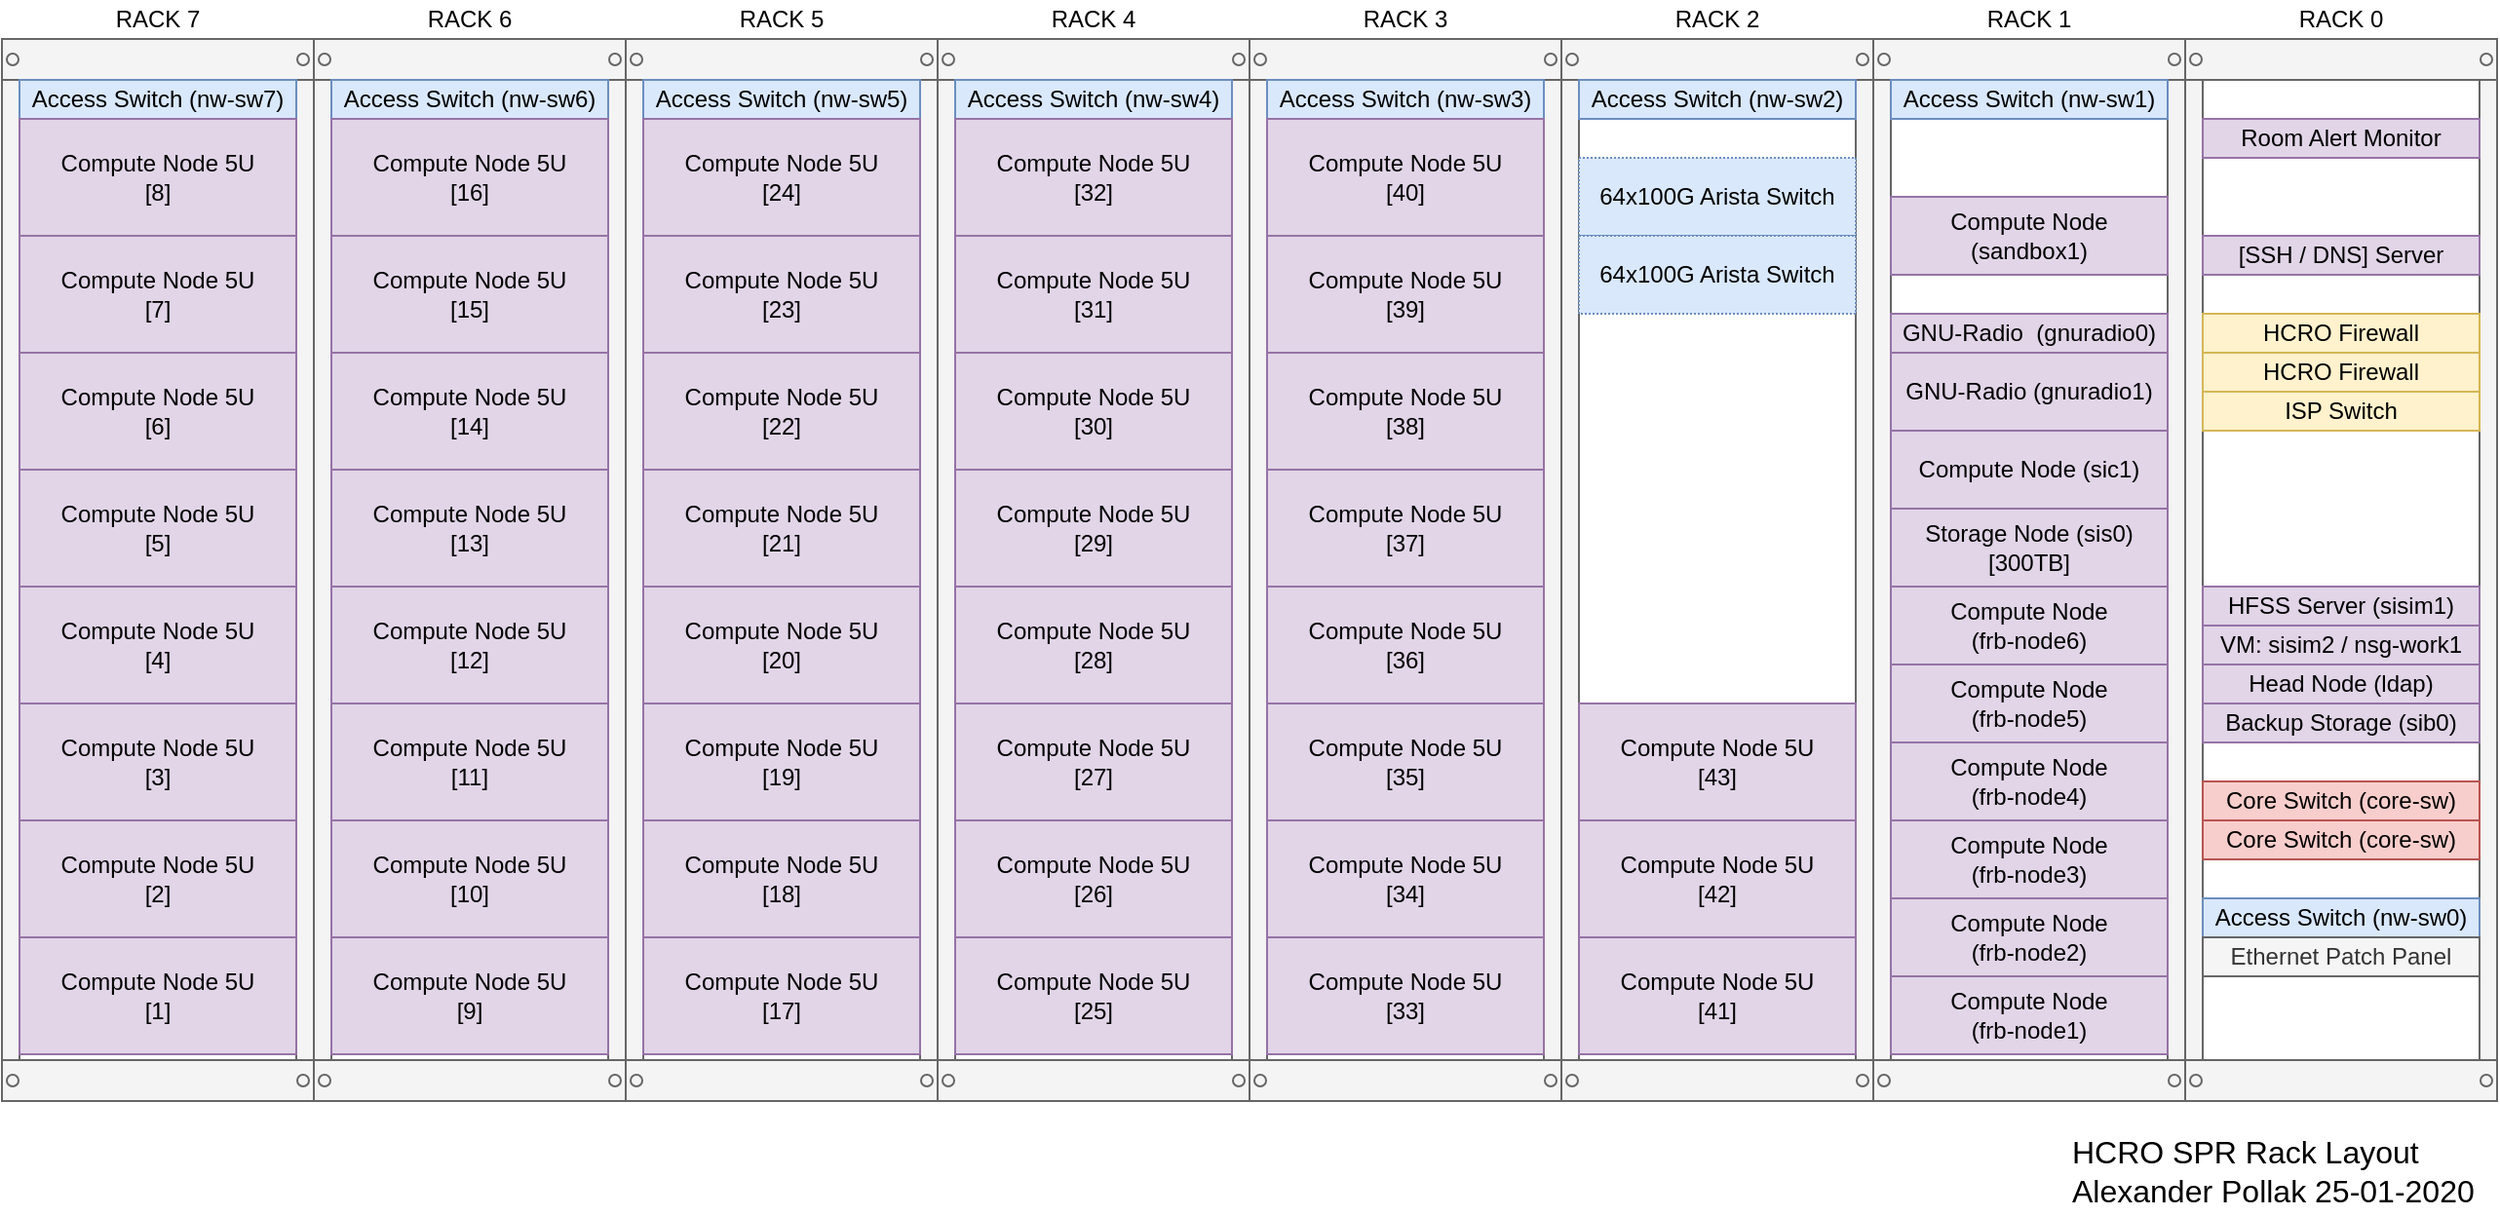 <mxfile version="14.1.8" type="device"><diagram id="acVlcwg54Op8fTkylgdc" name="Page-1"><mxGraphModel dx="1630" dy="1038" grid="1" gridSize="5" guides="1" tooltips="1" connect="1" arrows="1" fold="1" page="1" pageScale="1" pageWidth="1300" pageHeight="700" math="0" shadow="0"><root><mxCell id="0"/><mxCell id="1" parent="0"/><mxCell id="pl-7MKPq9duxqX2L7ix8-50" value="" style="strokeColor=#666666;html=1;verticalLabelPosition=bottom;labelBackgroundColor=#ffffff;verticalAlign=top;outlineConnect=0;shadow=0;dashed=0;shape=mxgraph.rackGeneral.container;fillColor2=#f4f4f4;container=1;collapsible=0;childLayout=rack;allowGaps=1;marginLeft=9;marginRight=9;marginTop=21;marginBottom=22;textColor=#666666;numDisp=off;align=left;" parent="1" vertex="1"><mxGeometry x="160" y="40" width="160" height="545" as="geometry"/></mxCell><mxCell id="UvotkjLp0H2UKWffZl4T-34" value="Access Switch (nw-sw6)" style="rounded=0;whiteSpace=wrap;html=1;fillColor=#dae8fc;strokeColor=#6c8ebf;" vertex="1" parent="pl-7MKPq9duxqX2L7ix8-50"><mxGeometry x="9" y="21" width="142" height="20" as="geometry"/></mxCell><mxCell id="UvotkjLp0H2UKWffZl4T-11" value="Compute Node 5U&lt;br&gt;[16]" style="rounded=0;whiteSpace=wrap;html=1;fillColor=#e1d5e7;strokeColor=#9673a6;" vertex="1" parent="pl-7MKPq9duxqX2L7ix8-50"><mxGeometry x="9" y="41" width="142" height="60" as="geometry"/></mxCell><mxCell id="UvotkjLp0H2UKWffZl4T-49" value="Compute Node 5U&lt;br&gt;[15]" style="rounded=0;whiteSpace=wrap;html=1;fillColor=#e1d5e7;strokeColor=#9673a6;" vertex="1" parent="pl-7MKPq9duxqX2L7ix8-50"><mxGeometry x="9" y="101" width="142" height="60" as="geometry"/></mxCell><mxCell id="UvotkjLp0H2UKWffZl4T-48" value="Compute Node 5U&lt;br&gt;[14]" style="rounded=0;whiteSpace=wrap;html=1;fillColor=#e1d5e7;strokeColor=#9673a6;" vertex="1" parent="pl-7MKPq9duxqX2L7ix8-50"><mxGeometry x="9" y="161" width="142" height="60" as="geometry"/></mxCell><mxCell id="UvotkjLp0H2UKWffZl4T-47" value="Compute Node 5U&lt;br&gt;[13]" style="rounded=0;whiteSpace=wrap;html=1;fillColor=#e1d5e7;strokeColor=#9673a6;" vertex="1" parent="pl-7MKPq9duxqX2L7ix8-50"><mxGeometry x="9" y="221" width="142" height="60" as="geometry"/></mxCell><mxCell id="UvotkjLp0H2UKWffZl4T-46" value="Compute Node 5U&lt;br&gt;[12]" style="rounded=0;whiteSpace=wrap;html=1;fillColor=#e1d5e7;strokeColor=#9673a6;" vertex="1" parent="pl-7MKPq9duxqX2L7ix8-50"><mxGeometry x="9" y="281" width="142" height="60" as="geometry"/></mxCell><mxCell id="UvotkjLp0H2UKWffZl4T-45" value="Compute Node 5U&lt;br&gt;[11]" style="rounded=0;whiteSpace=wrap;html=1;fillColor=#e1d5e7;strokeColor=#9673a6;" vertex="1" parent="pl-7MKPq9duxqX2L7ix8-50"><mxGeometry x="9" y="341" width="142" height="60" as="geometry"/></mxCell><mxCell id="UvotkjLp0H2UKWffZl4T-44" value="Compute Node 5U&lt;br&gt;[10]" style="rounded=0;whiteSpace=wrap;html=1;fillColor=#e1d5e7;strokeColor=#9673a6;" vertex="1" parent="pl-7MKPq9duxqX2L7ix8-50"><mxGeometry x="9" y="401" width="142" height="60" as="geometry"/></mxCell><mxCell id="UvotkjLp0H2UKWffZl4T-43" value="Compute Node 5U&lt;br&gt;[9]" style="rounded=0;whiteSpace=wrap;html=1;fillColor=#e1d5e7;strokeColor=#9673a6;" vertex="1" parent="pl-7MKPq9duxqX2L7ix8-50"><mxGeometry x="9" y="461" width="142" height="60" as="geometry"/></mxCell><mxCell id="pl-7MKPq9duxqX2L7ix8-52" value="" style="strokeColor=#666666;html=1;verticalLabelPosition=bottom;labelBackgroundColor=#ffffff;verticalAlign=top;outlineConnect=0;shadow=0;dashed=0;shape=mxgraph.rackGeneral.container;fillColor2=#f4f4f4;container=1;collapsible=0;childLayout=rack;allowGaps=1;marginLeft=9;marginRight=9;marginTop=21;marginBottom=22;textColor=#666666;numDisp=off;align=left;" parent="1" vertex="1"><mxGeometry x="800" y="40" width="160" height="545" as="geometry"/></mxCell><mxCell id="Iebf_8mehRevrUUTyz5r-128" value="Access Switch (nw-sw2)" style="rounded=0;whiteSpace=wrap;html=1;fillColor=#dae8fc;strokeColor=#6c8ebf;" parent="pl-7MKPq9duxqX2L7ix8-52" vertex="1"><mxGeometry x="9" y="21" width="142" height="20" as="geometry"/></mxCell><mxCell id="UvotkjLp0H2UKWffZl4T-32" value="64x100G Arista Switch" style="rounded=0;whiteSpace=wrap;html=1;fillColor=#dae8fc;strokeColor=#6c8ebf;dashed=1;dashPattern=1 1;" vertex="1" parent="pl-7MKPq9duxqX2L7ix8-52"><mxGeometry x="9" y="61" width="142" height="40" as="geometry"/></mxCell><mxCell id="Iebf_8mehRevrUUTyz5r-125" value="64x100G Arista Switch" style="rounded=0;whiteSpace=wrap;html=1;fillColor=#dae8fc;strokeColor=#6c8ebf;dashed=1;dashPattern=1 1;" parent="pl-7MKPq9duxqX2L7ix8-52" vertex="1"><mxGeometry x="9" y="101" width="142" height="40" as="geometry"/></mxCell><mxCell id="UvotkjLp0H2UKWffZl4T-53" value="Compute Node 5U&lt;br&gt;[43]" style="rounded=0;whiteSpace=wrap;html=1;fillColor=#e1d5e7;strokeColor=#9673a6;" vertex="1" parent="pl-7MKPq9duxqX2L7ix8-52"><mxGeometry x="9" y="341" width="142" height="60" as="geometry"/></mxCell><mxCell id="UvotkjLp0H2UKWffZl4T-55" value="Compute Node 5U&lt;br&gt;[41]" style="rounded=0;whiteSpace=wrap;html=1;fillColor=#e1d5e7;strokeColor=#9673a6;" vertex="1" parent="pl-7MKPq9duxqX2L7ix8-52"><mxGeometry x="9" y="461" width="142" height="60" as="geometry"/></mxCell><mxCell id="UvotkjLp0H2UKWffZl4T-54" value="Compute Node 5U&lt;br&gt;[42]" style="rounded=0;whiteSpace=wrap;html=1;fillColor=#e1d5e7;strokeColor=#9673a6;" vertex="1" parent="pl-7MKPq9duxqX2L7ix8-52"><mxGeometry x="9" y="401" width="142" height="60" as="geometry"/></mxCell><mxCell id="Iebf_8mehRevrUUTyz5r-2" value="" style="strokeColor=#666666;html=1;verticalLabelPosition=bottom;labelBackgroundColor=#ffffff;verticalAlign=top;outlineConnect=0;shadow=0;dashed=0;shape=mxgraph.rackGeneral.container;fillColor2=#f4f4f4;container=1;collapsible=0;childLayout=rack;allowGaps=1;marginLeft=9;marginRight=9;marginTop=21;marginBottom=22;textColor=#666666;numDisp=off;align=left;" parent="1" vertex="1"><mxGeometry x="640" y="40" width="160" height="545" as="geometry"/></mxCell><mxCell id="Iebf_8mehRevrUUTyz5r-11" value="Access Switch (nw-sw3)" style="rounded=0;whiteSpace=wrap;html=1;fillColor=#dae8fc;strokeColor=#6c8ebf;" parent="Iebf_8mehRevrUUTyz5r-2" vertex="1"><mxGeometry x="9" y="21" width="142" height="20" as="geometry"/></mxCell><mxCell id="UvotkjLp0H2UKWffZl4T-10" value="Compute Node 5U&lt;br&gt;[40]" style="rounded=0;whiteSpace=wrap;html=1;fillColor=#e1d5e7;strokeColor=#9673a6;" vertex="1" parent="Iebf_8mehRevrUUTyz5r-2"><mxGeometry x="9" y="41" width="142" height="60" as="geometry"/></mxCell><mxCell id="UvotkjLp0H2UKWffZl4T-8" value="Compute Node 5U&lt;br&gt;[38]" style="rounded=0;whiteSpace=wrap;html=1;fillColor=#e1d5e7;strokeColor=#9673a6;" vertex="1" parent="Iebf_8mehRevrUUTyz5r-2"><mxGeometry x="9" y="161" width="142" height="60" as="geometry"/></mxCell><mxCell id="UvotkjLp0H2UKWffZl4T-9" value="Compute Node 5U&lt;br&gt;[39]" style="rounded=0;whiteSpace=wrap;html=1;fillColor=#e1d5e7;strokeColor=#9673a6;" vertex="1" parent="Iebf_8mehRevrUUTyz5r-2"><mxGeometry x="9" y="101" width="142" height="60" as="geometry"/></mxCell><mxCell id="UvotkjLp0H2UKWffZl4T-7" value="Compute Node 5U&lt;br&gt;[37]" style="rounded=0;whiteSpace=wrap;html=1;fillColor=#e1d5e7;strokeColor=#9673a6;" vertex="1" parent="Iebf_8mehRevrUUTyz5r-2"><mxGeometry x="9" y="221" width="142" height="60" as="geometry"/></mxCell><mxCell id="UvotkjLp0H2UKWffZl4T-6" value="Compute Node 5U&lt;br&gt;[36]" style="rounded=0;whiteSpace=wrap;html=1;fillColor=#e1d5e7;strokeColor=#9673a6;" vertex="1" parent="Iebf_8mehRevrUUTyz5r-2"><mxGeometry x="9" y="281" width="142" height="60" as="geometry"/></mxCell><mxCell id="UvotkjLp0H2UKWffZl4T-5" value="Compute Node 5U&lt;br&gt;[35]" style="rounded=0;whiteSpace=wrap;html=1;fillColor=#e1d5e7;strokeColor=#9673a6;" vertex="1" parent="Iebf_8mehRevrUUTyz5r-2"><mxGeometry x="9" y="341" width="142" height="60" as="geometry"/></mxCell><mxCell id="UvotkjLp0H2UKWffZl4T-4" value="Compute Node 5U&lt;br&gt;[34]" style="rounded=0;whiteSpace=wrap;html=1;fillColor=#e1d5e7;strokeColor=#9673a6;" vertex="1" parent="Iebf_8mehRevrUUTyz5r-2"><mxGeometry x="9" y="401" width="142" height="60" as="geometry"/></mxCell><mxCell id="UvotkjLp0H2UKWffZl4T-1" value="Compute Node 5U&lt;br&gt;[33]" style="rounded=0;whiteSpace=wrap;html=1;fillColor=#e1d5e7;strokeColor=#9673a6;" vertex="1" parent="Iebf_8mehRevrUUTyz5r-2"><mxGeometry x="9" y="461" width="142" height="60" as="geometry"/></mxCell><mxCell id="Iebf_8mehRevrUUTyz5r-6" value="" style="strokeColor=#666666;html=1;verticalLabelPosition=bottom;labelBackgroundColor=#ffffff;verticalAlign=top;outlineConnect=0;shadow=0;dashed=0;shape=mxgraph.rackGeneral.container;fillColor2=#f4f4f4;container=1;collapsible=0;childLayout=rack;allowGaps=1;marginLeft=9;marginRight=9;marginTop=21;marginBottom=22;textColor=#666666;numDisp=off;align=left;" parent="1" vertex="1"><mxGeometry x="960" y="40" width="160" height="545" as="geometry"/></mxCell><mxCell id="Iebf_8mehRevrUUTyz5r-124" value="Access Switch (nw-sw1)" style="rounded=0;whiteSpace=wrap;html=1;fillColor=#dae8fc;strokeColor=#6c8ebf;" parent="Iebf_8mehRevrUUTyz5r-6" vertex="1"><mxGeometry x="9" y="21" width="142" height="20" as="geometry"/></mxCell><mxCell id="pl-7MKPq9duxqX2L7ix8-56" value="Compute Node (sandbox1)" style="rounded=0;whiteSpace=wrap;html=1;fillColor=#e1d5e7;strokeColor=#9673a6;" parent="Iebf_8mehRevrUUTyz5r-6" vertex="1"><mxGeometry x="9" y="81" width="142" height="40" as="geometry"/></mxCell><mxCell id="Iebf_8mehRevrUUTyz5r-9" value="GNU-Radio&amp;nbsp; (gnuradio0)" style="rounded=0;whiteSpace=wrap;html=1;fillColor=#e1d5e7;strokeColor=#9673a6;" parent="Iebf_8mehRevrUUTyz5r-6" vertex="1"><mxGeometry x="9" y="141" width="142" height="20" as="geometry"/></mxCell><mxCell id="Iebf_8mehRevrUUTyz5r-13" value="GNU-Radio (gnuradio1)" style="rounded=0;whiteSpace=wrap;html=1;fillColor=#e1d5e7;strokeColor=#9673a6;" parent="Iebf_8mehRevrUUTyz5r-6" vertex="1"><mxGeometry x="9" y="161" width="142" height="40" as="geometry"/></mxCell><mxCell id="Iebf_8mehRevrUUTyz5r-8" value="Compute Node (sic1)" style="rounded=0;whiteSpace=wrap;html=1;fillColor=#e1d5e7;strokeColor=#9673a6;" parent="Iebf_8mehRevrUUTyz5r-6" vertex="1"><mxGeometry x="9" y="201" width="142" height="40" as="geometry"/></mxCell><mxCell id="Iebf_8mehRevrUUTyz5r-129" value="Storage Node (sis0)&lt;br&gt;[300TB]" style="rounded=0;whiteSpace=wrap;html=1;fillColor=#e1d5e7;strokeColor=#9673a6;" parent="Iebf_8mehRevrUUTyz5r-6" vertex="1"><mxGeometry x="9" y="241" width="142" height="40" as="geometry"/></mxCell><mxCell id="pl-7MKPq9duxqX2L7ix8-62" value="Compute Node&lt;br&gt;(frb-node6)" style="rounded=0;whiteSpace=wrap;html=1;fillColor=#e1d5e7;strokeColor=#9673a6;" parent="Iebf_8mehRevrUUTyz5r-6" vertex="1"><mxGeometry x="9" y="281" width="142" height="40" as="geometry"/></mxCell><mxCell id="pl-7MKPq9duxqX2L7ix8-61" value="Compute Node&lt;br&gt;(frb-node5)" style="rounded=0;whiteSpace=wrap;html=1;fillColor=#e1d5e7;strokeColor=#9673a6;" parent="Iebf_8mehRevrUUTyz5r-6" vertex="1"><mxGeometry x="9" y="321" width="142" height="40" as="geometry"/></mxCell><mxCell id="pl-7MKPq9duxqX2L7ix8-60" value="Compute Node&lt;br&gt;(frb-node4)" style="rounded=0;whiteSpace=wrap;html=1;fillColor=#e1d5e7;strokeColor=#9673a6;" parent="Iebf_8mehRevrUUTyz5r-6" vertex="1"><mxGeometry x="9" y="361" width="142" height="40" as="geometry"/></mxCell><mxCell id="pl-7MKPq9duxqX2L7ix8-59" value="Compute Node&lt;br&gt;(frb-node3)" style="rounded=0;whiteSpace=wrap;html=1;fillColor=#e1d5e7;strokeColor=#9673a6;" parent="Iebf_8mehRevrUUTyz5r-6" vertex="1"><mxGeometry x="9" y="401" width="142" height="40" as="geometry"/></mxCell><mxCell id="pl-7MKPq9duxqX2L7ix8-58" value="Compute Node&lt;br&gt;(frb-node2)" style="rounded=0;whiteSpace=wrap;html=1;fillColor=#e1d5e7;strokeColor=#9673a6;" parent="Iebf_8mehRevrUUTyz5r-6" vertex="1"><mxGeometry x="9" y="441" width="142" height="40" as="geometry"/></mxCell><mxCell id="pl-7MKPq9duxqX2L7ix8-57" value="Compute Node&lt;br&gt;(frb-node1)" style="rounded=0;whiteSpace=wrap;html=1;fillColor=#e1d5e7;strokeColor=#9673a6;" parent="Iebf_8mehRevrUUTyz5r-6" vertex="1"><mxGeometry x="9" y="481" width="142" height="40" as="geometry"/></mxCell><mxCell id="pl-7MKPq9duxqX2L7ix8-53" value="" style="strokeColor=#666666;html=1;verticalLabelPosition=bottom;labelBackgroundColor=#ffffff;verticalAlign=top;outlineConnect=0;shadow=0;dashed=0;shape=mxgraph.rackGeneral.container;fillColor2=#f4f4f4;container=1;collapsible=0;childLayout=rack;allowGaps=1;marginLeft=9;marginRight=9;marginTop=21;marginBottom=22;textColor=#666666;numDisp=off;align=left;" parent="1" vertex="1"><mxGeometry x="1120" y="40" width="160" height="545" as="geometry"/></mxCell><mxCell id="Iebf_8mehRevrUUTyz5r-126" value="Room Alert Monitor" style="rounded=0;whiteSpace=wrap;html=1;fillColor=#e1d5e7;strokeColor=#9673a6;" parent="pl-7MKPq9duxqX2L7ix8-53" vertex="1"><mxGeometry x="9" y="41" width="142" height="20" as="geometry"/></mxCell><mxCell id="pl-7MKPq9duxqX2L7ix8-77" value="[SSH / DNS] Server" style="rounded=0;whiteSpace=wrap;html=1;fillColor=#e1d5e7;strokeColor=#9673a6;" parent="pl-7MKPq9duxqX2L7ix8-53" vertex="1"><mxGeometry x="9" y="101" width="142" height="20" as="geometry"/></mxCell><mxCell id="pl-7MKPq9duxqX2L7ix8-78" value="HCRO Firewall" style="rounded=0;whiteSpace=wrap;html=1;fillColor=#fff2cc;strokeColor=#d6b656;" parent="pl-7MKPq9duxqX2L7ix8-53" vertex="1"><mxGeometry x="9" y="141" width="142" height="20" as="geometry"/></mxCell><mxCell id="UvotkjLp0H2UKWffZl4T-52" value="HCRO Firewall" style="rounded=0;whiteSpace=wrap;html=1;fillColor=#fff2cc;strokeColor=#d6b656;" vertex="1" parent="pl-7MKPq9duxqX2L7ix8-53"><mxGeometry x="9" y="161" width="142" height="20" as="geometry"/></mxCell><mxCell id="pl-7MKPq9duxqX2L7ix8-85" value="ISP Switch" style="rounded=0;whiteSpace=wrap;html=1;fillColor=#fff2cc;strokeColor=#d6b656;" parent="pl-7MKPq9duxqX2L7ix8-53" vertex="1"><mxGeometry x="9" y="181" width="142" height="20" as="geometry"/></mxCell><mxCell id="Iebf_8mehRevrUUTyz5r-7" value="HFSS Server (sisim1)" style="rounded=0;whiteSpace=wrap;html=1;fillColor=#e1d5e7;strokeColor=#9673a6;" parent="pl-7MKPq9duxqX2L7ix8-53" vertex="1"><mxGeometry x="9" y="281" width="142" height="20" as="geometry"/></mxCell><mxCell id="Iebf_8mehRevrUUTyz5r-12" value="VM: sisim2 / nsg-work1" style="rounded=0;whiteSpace=wrap;html=1;fillColor=#e1d5e7;strokeColor=#9673a6;" parent="pl-7MKPq9duxqX2L7ix8-53" vertex="1"><mxGeometry x="9" y="301" width="142" height="20" as="geometry"/></mxCell><mxCell id="Iebf_8mehRevrUUTyz5r-121" value="Head Node (ldap)" style="rounded=0;whiteSpace=wrap;html=1;fillColor=#e1d5e7;strokeColor=#9673a6;" parent="pl-7MKPq9duxqX2L7ix8-53" vertex="1"><mxGeometry x="9" y="321" width="142" height="20" as="geometry"/></mxCell><mxCell id="Iebf_8mehRevrUUTyz5r-120" value="Backup Storage (sib0)" style="rounded=0;whiteSpace=wrap;html=1;fillColor=#e1d5e7;strokeColor=#9673a6;" parent="pl-7MKPq9duxqX2L7ix8-53" vertex="1"><mxGeometry x="9" y="341" width="142" height="20" as="geometry"/></mxCell><mxCell id="Iebf_8mehRevrUUTyz5r-119" value="Core Switch (core-sw)" style="rounded=0;whiteSpace=wrap;html=1;fillColor=#f8cecc;strokeColor=#b85450;" parent="pl-7MKPq9duxqX2L7ix8-53" vertex="1"><mxGeometry x="9" y="381" width="142" height="20" as="geometry"/></mxCell><mxCell id="Iebf_8mehRevrUUTyz5r-118" value="Core Switch (core-sw)" style="rounded=0;whiteSpace=wrap;html=1;fillColor=#f8cecc;strokeColor=#b85450;" parent="pl-7MKPq9duxqX2L7ix8-53" vertex="1"><mxGeometry x="9" y="401" width="142" height="20" as="geometry"/></mxCell><mxCell id="Iebf_8mehRevrUUTyz5r-117" value="Access Switch (nw-sw0)" style="rounded=0;whiteSpace=wrap;html=1;fillColor=#dae8fc;strokeColor=#6c8ebf;" parent="pl-7MKPq9duxqX2L7ix8-53" vertex="1"><mxGeometry x="9" y="441" width="142" height="20" as="geometry"/></mxCell><mxCell id="Iebf_8mehRevrUUTyz5r-116" value="Ethernet Patch Panel" style="rounded=0;whiteSpace=wrap;html=1;fillColor=#f5f5f5;strokeColor=#666666;fontColor=#333333;" parent="pl-7MKPq9duxqX2L7ix8-53" vertex="1"><mxGeometry x="9" y="461" width="142" height="20" as="geometry"/></mxCell><mxCell id="Iebf_8mehRevrUUTyz5r-95" value="RACK 0" style="text;html=1;strokeColor=none;fillColor=none;align=center;verticalAlign=middle;whiteSpace=wrap;rounded=0;" parent="1" vertex="1"><mxGeometry x="1129" y="20" width="142" height="20" as="geometry"/></mxCell><mxCell id="Iebf_8mehRevrUUTyz5r-96" value="RACK 1" style="text;html=1;strokeColor=none;fillColor=none;align=center;verticalAlign=middle;whiteSpace=wrap;rounded=0;" parent="1" vertex="1"><mxGeometry x="969" y="20" width="142" height="20" as="geometry"/></mxCell><mxCell id="Iebf_8mehRevrUUTyz5r-97" value="RACK 2" style="text;html=1;strokeColor=none;fillColor=none;align=center;verticalAlign=middle;whiteSpace=wrap;rounded=0;" parent="1" vertex="1"><mxGeometry x="809" y="20" width="142" height="20" as="geometry"/></mxCell><mxCell id="Iebf_8mehRevrUUTyz5r-98" value="RACK 3" style="text;html=1;strokeColor=none;fillColor=none;align=center;verticalAlign=middle;whiteSpace=wrap;rounded=0;" parent="1" vertex="1"><mxGeometry x="649" y="20" width="142" height="20" as="geometry"/></mxCell><mxCell id="Iebf_8mehRevrUUTyz5r-99" value="RACK 4" style="text;html=1;strokeColor=none;fillColor=none;align=center;verticalAlign=middle;whiteSpace=wrap;rounded=0;" parent="1" vertex="1"><mxGeometry x="489" y="20" width="142" height="20" as="geometry"/></mxCell><mxCell id="Iebf_8mehRevrUUTyz5r-101" value="RACK 5" style="text;html=1;strokeColor=none;fillColor=none;align=center;verticalAlign=middle;whiteSpace=wrap;rounded=0;" parent="1" vertex="1"><mxGeometry x="329" y="20" width="142" height="20" as="geometry"/></mxCell><mxCell id="Iebf_8mehRevrUUTyz5r-102" value="RACK 6" style="text;html=1;strokeColor=none;fillColor=none;align=center;verticalAlign=middle;whiteSpace=wrap;rounded=0;" parent="1" vertex="1"><mxGeometry x="169" y="20" width="142" height="20" as="geometry"/></mxCell><mxCell id="Iebf_8mehRevrUUTyz5r-103" value="RACK 7" style="text;html=1;strokeColor=none;fillColor=none;align=center;verticalAlign=middle;whiteSpace=wrap;rounded=0;" parent="1" vertex="1"><mxGeometry x="9" y="20" width="142" height="20" as="geometry"/></mxCell><mxCell id="IExUA-68LBxBtt5mKUsF-1" value="HCRO SPR Rack Layout&lt;br&gt;Alexander Pollak 25-01-2020" style="text;html=1;align=left;verticalAlign=middle;resizable=0;points=[];autosize=1;fontSize=16;" parent="1" vertex="1"><mxGeometry x="1060" y="598" width="220" height="45" as="geometry"/></mxCell><mxCell id="Iebf_8mehRevrUUTyz5r-10" value="" style="strokeColor=#666666;html=1;verticalLabelPosition=bottom;labelBackgroundColor=#ffffff;verticalAlign=top;outlineConnect=0;shadow=0;dashed=0;shape=mxgraph.rackGeneral.container;fillColor2=#f4f4f4;container=1;collapsible=0;childLayout=rack;allowGaps=1;marginLeft=9;marginRight=9;marginTop=21;marginBottom=22;textColor=#666666;numDisp=off;align=left;" parent="1" vertex="1"><mxGeometry x="480" y="40" width="160" height="545" as="geometry"/></mxCell><mxCell id="UvotkjLp0H2UKWffZl4T-33" value="Access Switch (nw-sw4)" style="rounded=0;whiteSpace=wrap;html=1;fillColor=#dae8fc;strokeColor=#6c8ebf;" vertex="1" parent="Iebf_8mehRevrUUTyz5r-10"><mxGeometry x="9" y="21" width="142" height="20" as="geometry"/></mxCell><mxCell id="UvotkjLp0H2UKWffZl4T-50" value="Compute Node 5U&lt;br&gt;[32]" style="rounded=0;whiteSpace=wrap;html=1;fillColor=#e1d5e7;strokeColor=#9673a6;" vertex="1" parent="Iebf_8mehRevrUUTyz5r-10"><mxGeometry x="9" y="41" width="142" height="60" as="geometry"/></mxCell><mxCell id="UvotkjLp0H2UKWffZl4T-42" value="Compute Node 5U&lt;br&gt;[31]" style="rounded=0;whiteSpace=wrap;html=1;fillColor=#e1d5e7;strokeColor=#9673a6;" vertex="1" parent="Iebf_8mehRevrUUTyz5r-10"><mxGeometry x="9" y="101" width="142" height="60" as="geometry"/></mxCell><mxCell id="UvotkjLp0H2UKWffZl4T-41" value="Compute Node 5U&lt;br&gt;[30]" style="rounded=0;whiteSpace=wrap;html=1;fillColor=#e1d5e7;strokeColor=#9673a6;" vertex="1" parent="Iebf_8mehRevrUUTyz5r-10"><mxGeometry x="9" y="161" width="142" height="60" as="geometry"/></mxCell><mxCell id="UvotkjLp0H2UKWffZl4T-40" value="Compute Node 5U&lt;br&gt;[29]" style="rounded=0;whiteSpace=wrap;html=1;fillColor=#e1d5e7;strokeColor=#9673a6;" vertex="1" parent="Iebf_8mehRevrUUTyz5r-10"><mxGeometry x="9" y="221" width="142" height="60" as="geometry"/></mxCell><mxCell id="UvotkjLp0H2UKWffZl4T-39" value="Compute Node 5U&lt;br&gt;[28]" style="rounded=0;whiteSpace=wrap;html=1;fillColor=#e1d5e7;strokeColor=#9673a6;" vertex="1" parent="Iebf_8mehRevrUUTyz5r-10"><mxGeometry x="9" y="281" width="142" height="60" as="geometry"/></mxCell><mxCell id="UvotkjLp0H2UKWffZl4T-38" value="Compute Node 5U&lt;br&gt;[27]" style="rounded=0;whiteSpace=wrap;html=1;fillColor=#e1d5e7;strokeColor=#9673a6;" vertex="1" parent="Iebf_8mehRevrUUTyz5r-10"><mxGeometry x="9" y="341" width="142" height="60" as="geometry"/></mxCell><mxCell id="UvotkjLp0H2UKWffZl4T-37" value="Compute Node 5U&lt;br&gt;[26]" style="rounded=0;whiteSpace=wrap;html=1;fillColor=#e1d5e7;strokeColor=#9673a6;" vertex="1" parent="Iebf_8mehRevrUUTyz5r-10"><mxGeometry x="9" y="401" width="142" height="60" as="geometry"/></mxCell><mxCell id="UvotkjLp0H2UKWffZl4T-36" value="Compute Node 5U&lt;br&gt;[25]" style="rounded=0;whiteSpace=wrap;html=1;fillColor=#e1d5e7;strokeColor=#9673a6;" vertex="1" parent="Iebf_8mehRevrUUTyz5r-10"><mxGeometry x="9" y="461" width="142" height="60" as="geometry"/></mxCell><mxCell id="UvotkjLp0H2UKWffZl4T-12" value="" style="strokeColor=#666666;html=1;verticalLabelPosition=bottom;labelBackgroundColor=#ffffff;verticalAlign=top;outlineConnect=0;shadow=0;dashed=0;shape=mxgraph.rackGeneral.container;fillColor2=#f4f4f4;container=1;collapsible=0;childLayout=rack;allowGaps=1;marginLeft=9;marginRight=9;marginTop=21;marginBottom=22;textColor=#666666;numDisp=off;align=left;" vertex="1" parent="1"><mxGeometry x="320" y="40" width="160" height="545" as="geometry"/></mxCell><mxCell id="UvotkjLp0H2UKWffZl4T-13" value="Access Switch (nw-sw5)" style="rounded=0;whiteSpace=wrap;html=1;fillColor=#dae8fc;strokeColor=#6c8ebf;" vertex="1" parent="UvotkjLp0H2UKWffZl4T-12"><mxGeometry x="9" y="21" width="142" height="20" as="geometry"/></mxCell><mxCell id="UvotkjLp0H2UKWffZl4T-14" value="Compute Node 5U&lt;br&gt;[24]" style="rounded=0;whiteSpace=wrap;html=1;fillColor=#e1d5e7;strokeColor=#9673a6;" vertex="1" parent="UvotkjLp0H2UKWffZl4T-12"><mxGeometry x="9" y="41" width="142" height="60" as="geometry"/></mxCell><mxCell id="UvotkjLp0H2UKWffZl4T-15" value="Compute Node 5U&lt;br&gt;[23]" style="rounded=0;whiteSpace=wrap;html=1;fillColor=#e1d5e7;strokeColor=#9673a6;" vertex="1" parent="UvotkjLp0H2UKWffZl4T-12"><mxGeometry x="9" y="101" width="142" height="60" as="geometry"/></mxCell><mxCell id="UvotkjLp0H2UKWffZl4T-16" value="Compute Node 5U&lt;br&gt;[22]" style="rounded=0;whiteSpace=wrap;html=1;fillColor=#e1d5e7;strokeColor=#9673a6;" vertex="1" parent="UvotkjLp0H2UKWffZl4T-12"><mxGeometry x="9" y="161" width="142" height="60" as="geometry"/></mxCell><mxCell id="UvotkjLp0H2UKWffZl4T-17" value="Compute Node 5U&lt;br&gt;[21]" style="rounded=0;whiteSpace=wrap;html=1;fillColor=#e1d5e7;strokeColor=#9673a6;" vertex="1" parent="UvotkjLp0H2UKWffZl4T-12"><mxGeometry x="9" y="221" width="142" height="60" as="geometry"/></mxCell><mxCell id="UvotkjLp0H2UKWffZl4T-18" value="Compute Node 5U&lt;br&gt;[20]" style="rounded=0;whiteSpace=wrap;html=1;fillColor=#e1d5e7;strokeColor=#9673a6;" vertex="1" parent="UvotkjLp0H2UKWffZl4T-12"><mxGeometry x="9" y="281" width="142" height="60" as="geometry"/></mxCell><mxCell id="UvotkjLp0H2UKWffZl4T-19" value="Compute Node 5U&lt;br&gt;[19]" style="rounded=0;whiteSpace=wrap;html=1;fillColor=#e1d5e7;strokeColor=#9673a6;" vertex="1" parent="UvotkjLp0H2UKWffZl4T-12"><mxGeometry x="9" y="341" width="142" height="60" as="geometry"/></mxCell><mxCell id="UvotkjLp0H2UKWffZl4T-20" value="Compute Node 5U&lt;br&gt;[18]" style="rounded=0;whiteSpace=wrap;html=1;fillColor=#e1d5e7;strokeColor=#9673a6;" vertex="1" parent="UvotkjLp0H2UKWffZl4T-12"><mxGeometry x="9" y="401" width="142" height="60" as="geometry"/></mxCell><mxCell id="UvotkjLp0H2UKWffZl4T-21" value="Compute Node 5U&lt;br&gt;[17]" style="rounded=0;whiteSpace=wrap;html=1;fillColor=#e1d5e7;strokeColor=#9673a6;" vertex="1" parent="UvotkjLp0H2UKWffZl4T-12"><mxGeometry x="9" y="461" width="142" height="60" as="geometry"/></mxCell><mxCell id="UvotkjLp0H2UKWffZl4T-22" value="" style="strokeColor=#666666;html=1;verticalLabelPosition=bottom;labelBackgroundColor=#ffffff;verticalAlign=top;outlineConnect=0;shadow=0;dashed=0;shape=mxgraph.rackGeneral.container;fillColor2=#f4f4f4;container=1;collapsible=0;childLayout=rack;allowGaps=1;marginLeft=9;marginRight=9;marginTop=21;marginBottom=22;textColor=#666666;numDisp=off;align=left;" vertex="1" parent="1"><mxGeometry y="40" width="160" height="545" as="geometry"/></mxCell><mxCell id="UvotkjLp0H2UKWffZl4T-23" value="Access Switch (nw-sw7)" style="rounded=0;whiteSpace=wrap;html=1;fillColor=#dae8fc;strokeColor=#6c8ebf;" vertex="1" parent="UvotkjLp0H2UKWffZl4T-22"><mxGeometry x="9" y="21" width="142" height="20" as="geometry"/></mxCell><mxCell id="UvotkjLp0H2UKWffZl4T-24" value="Compute Node 5U&lt;br&gt;[8]" style="rounded=0;whiteSpace=wrap;html=1;fillColor=#e1d5e7;strokeColor=#9673a6;" vertex="1" parent="UvotkjLp0H2UKWffZl4T-22"><mxGeometry x="9" y="41" width="142" height="60" as="geometry"/></mxCell><mxCell id="UvotkjLp0H2UKWffZl4T-25" value="Compute Node 5U&lt;br&gt;[7]" style="rounded=0;whiteSpace=wrap;html=1;fillColor=#e1d5e7;strokeColor=#9673a6;" vertex="1" parent="UvotkjLp0H2UKWffZl4T-22"><mxGeometry x="9" y="101" width="142" height="60" as="geometry"/></mxCell><mxCell id="UvotkjLp0H2UKWffZl4T-26" value="Compute Node 5U&lt;br&gt;[6]" style="rounded=0;whiteSpace=wrap;html=1;fillColor=#e1d5e7;strokeColor=#9673a6;" vertex="1" parent="UvotkjLp0H2UKWffZl4T-22"><mxGeometry x="9" y="161" width="142" height="60" as="geometry"/></mxCell><mxCell id="UvotkjLp0H2UKWffZl4T-27" value="Compute Node 5U&lt;br&gt;[5]" style="rounded=0;whiteSpace=wrap;html=1;fillColor=#e1d5e7;strokeColor=#9673a6;" vertex="1" parent="UvotkjLp0H2UKWffZl4T-22"><mxGeometry x="9" y="221" width="142" height="60" as="geometry"/></mxCell><mxCell id="UvotkjLp0H2UKWffZl4T-28" value="Compute Node 5U&lt;br&gt;[4]" style="rounded=0;whiteSpace=wrap;html=1;fillColor=#e1d5e7;strokeColor=#9673a6;" vertex="1" parent="UvotkjLp0H2UKWffZl4T-22"><mxGeometry x="9" y="281" width="142" height="60" as="geometry"/></mxCell><mxCell id="UvotkjLp0H2UKWffZl4T-29" value="Compute Node 5U&lt;br&gt;[3]" style="rounded=0;whiteSpace=wrap;html=1;fillColor=#e1d5e7;strokeColor=#9673a6;" vertex="1" parent="UvotkjLp0H2UKWffZl4T-22"><mxGeometry x="9" y="341" width="142" height="60" as="geometry"/></mxCell><mxCell id="UvotkjLp0H2UKWffZl4T-30" value="Compute Node 5U&lt;br&gt;[2]" style="rounded=0;whiteSpace=wrap;html=1;fillColor=#e1d5e7;strokeColor=#9673a6;" vertex="1" parent="UvotkjLp0H2UKWffZl4T-22"><mxGeometry x="9" y="401" width="142" height="60" as="geometry"/></mxCell><mxCell id="UvotkjLp0H2UKWffZl4T-31" value="Compute Node 5U&lt;br&gt;[1]" style="rounded=0;whiteSpace=wrap;html=1;fillColor=#e1d5e7;strokeColor=#9673a6;" vertex="1" parent="UvotkjLp0H2UKWffZl4T-22"><mxGeometry x="9" y="461" width="142" height="60" as="geometry"/></mxCell></root></mxGraphModel></diagram></mxfile>